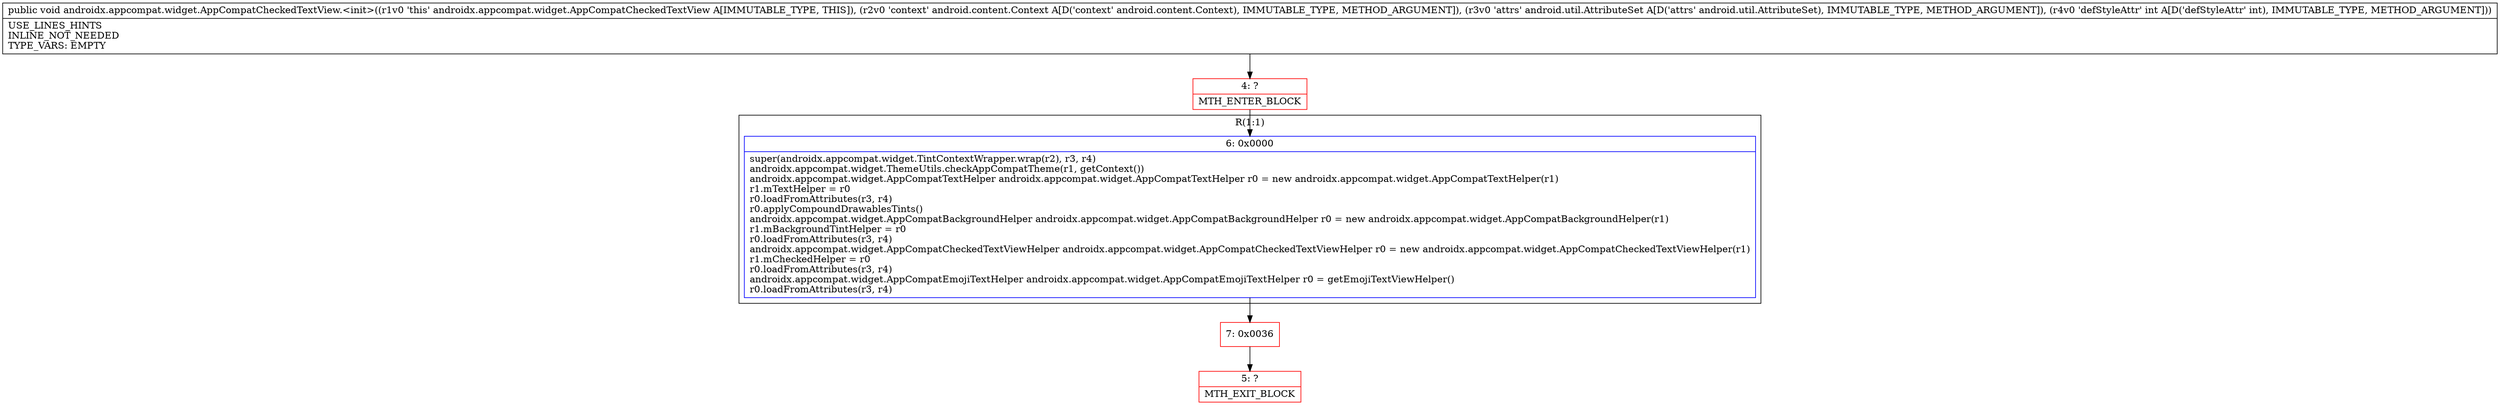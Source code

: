 digraph "CFG forandroidx.appcompat.widget.AppCompatCheckedTextView.\<init\>(Landroid\/content\/Context;Landroid\/util\/AttributeSet;I)V" {
subgraph cluster_Region_1700732165 {
label = "R(1:1)";
node [shape=record,color=blue];
Node_6 [shape=record,label="{6\:\ 0x0000|super(androidx.appcompat.widget.TintContextWrapper.wrap(r2), r3, r4)\landroidx.appcompat.widget.ThemeUtils.checkAppCompatTheme(r1, getContext())\landroidx.appcompat.widget.AppCompatTextHelper androidx.appcompat.widget.AppCompatTextHelper r0 = new androidx.appcompat.widget.AppCompatTextHelper(r1)\lr1.mTextHelper = r0\lr0.loadFromAttributes(r3, r4)\lr0.applyCompoundDrawablesTints()\landroidx.appcompat.widget.AppCompatBackgroundHelper androidx.appcompat.widget.AppCompatBackgroundHelper r0 = new androidx.appcompat.widget.AppCompatBackgroundHelper(r1)\lr1.mBackgroundTintHelper = r0\lr0.loadFromAttributes(r3, r4)\landroidx.appcompat.widget.AppCompatCheckedTextViewHelper androidx.appcompat.widget.AppCompatCheckedTextViewHelper r0 = new androidx.appcompat.widget.AppCompatCheckedTextViewHelper(r1)\lr1.mCheckedHelper = r0\lr0.loadFromAttributes(r3, r4)\landroidx.appcompat.widget.AppCompatEmojiTextHelper androidx.appcompat.widget.AppCompatEmojiTextHelper r0 = getEmojiTextViewHelper()\lr0.loadFromAttributes(r3, r4)\l}"];
}
Node_4 [shape=record,color=red,label="{4\:\ ?|MTH_ENTER_BLOCK\l}"];
Node_7 [shape=record,color=red,label="{7\:\ 0x0036}"];
Node_5 [shape=record,color=red,label="{5\:\ ?|MTH_EXIT_BLOCK\l}"];
MethodNode[shape=record,label="{public void androidx.appcompat.widget.AppCompatCheckedTextView.\<init\>((r1v0 'this' androidx.appcompat.widget.AppCompatCheckedTextView A[IMMUTABLE_TYPE, THIS]), (r2v0 'context' android.content.Context A[D('context' android.content.Context), IMMUTABLE_TYPE, METHOD_ARGUMENT]), (r3v0 'attrs' android.util.AttributeSet A[D('attrs' android.util.AttributeSet), IMMUTABLE_TYPE, METHOD_ARGUMENT]), (r4v0 'defStyleAttr' int A[D('defStyleAttr' int), IMMUTABLE_TYPE, METHOD_ARGUMENT]))  | USE_LINES_HINTS\lINLINE_NOT_NEEDED\lTYPE_VARS: EMPTY\l}"];
MethodNode -> Node_4;Node_6 -> Node_7;
Node_4 -> Node_6;
Node_7 -> Node_5;
}

